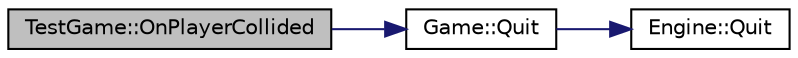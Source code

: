 digraph "TestGame::OnPlayerCollided"
{
  edge [fontname="Helvetica",fontsize="10",labelfontname="Helvetica",labelfontsize="10"];
  node [fontname="Helvetica",fontsize="10",shape=record];
  rankdir="LR";
  Node1 [label="TestGame::OnPlayerCollided",height=0.2,width=0.4,color="black", fillcolor="grey75", style="filled", fontcolor="black"];
  Node1 -> Node2 [color="midnightblue",fontsize="10",style="solid",fontname="Helvetica"];
  Node2 [label="Game::Quit",height=0.2,width=0.4,color="black", fillcolor="white", style="filled",URL="$class_game.html#a1827c75a4b4ab4a543bf99772a55337c"];
  Node2 -> Node3 [color="midnightblue",fontsize="10",style="solid",fontname="Helvetica"];
  Node3 [label="Engine::Quit",height=0.2,width=0.4,color="black", fillcolor="white", style="filled",URL="$class_engine.html#ac703279e3531bc1e668115affceb8c37"];
}
